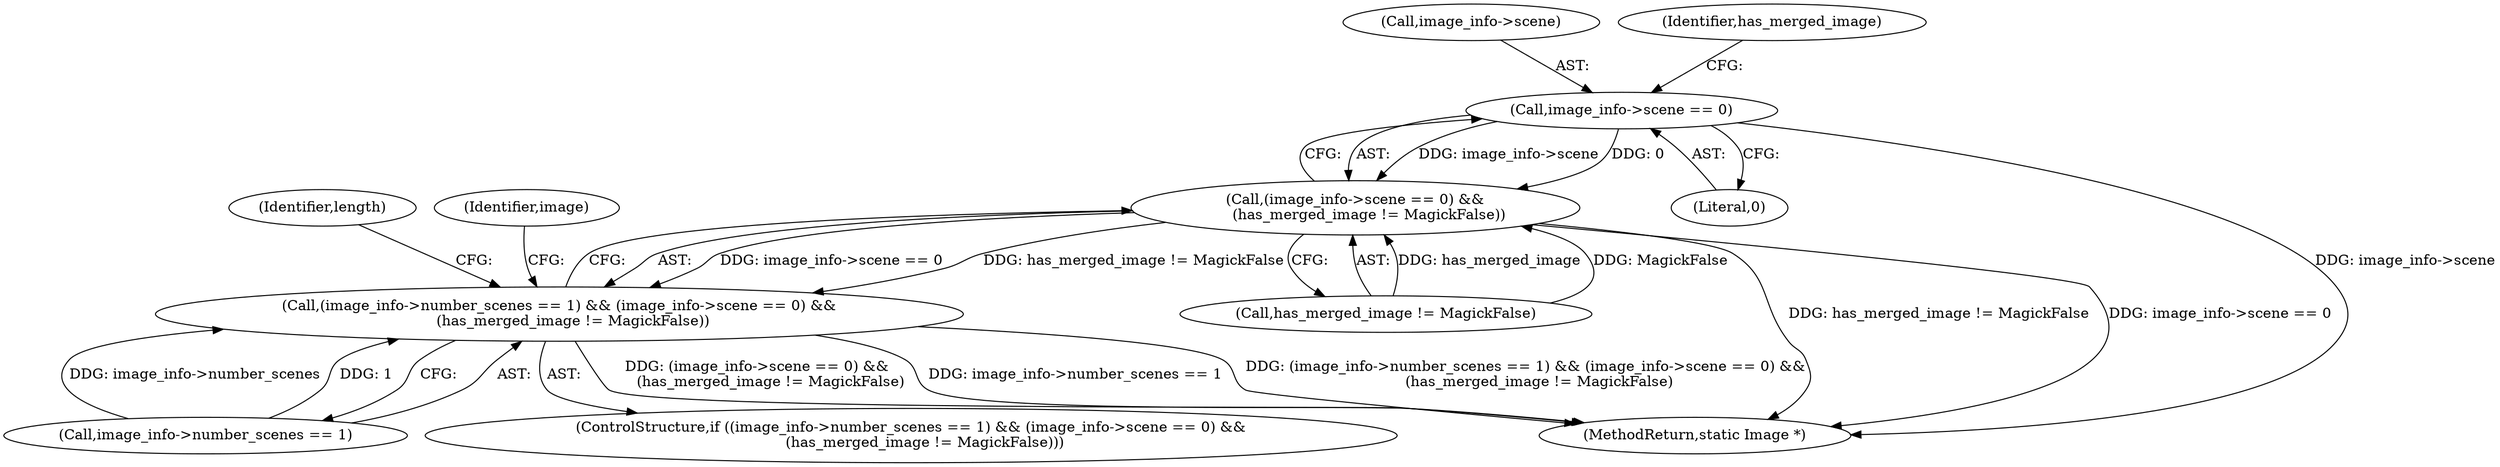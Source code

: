 digraph "0_ImageMagick_4b1b9c0522628887195bad3a6723f7000b0c9a58@pointer" {
"1000854" [label="(Call,image_info->scene == 0)"];
"1000853" [label="(Call,(image_info->scene == 0) &&\n      (has_merged_image != MagickFalse))"];
"1000847" [label="(Call,(image_info->number_scenes == 1) && (image_info->scene == 0) &&\n      (has_merged_image != MagickFalse))"];
"1000858" [label="(Literal,0)"];
"1000847" [label="(Call,(image_info->number_scenes == 1) && (image_info->scene == 0) &&\n      (has_merged_image != MagickFalse))"];
"1000855" [label="(Call,image_info->scene)"];
"1000859" [label="(Call,has_merged_image != MagickFalse)"];
"1000866" [label="(Identifier,image)"];
"1001061" [label="(MethodReturn,static Image *)"];
"1000853" [label="(Call,(image_info->scene == 0) &&\n      (has_merged_image != MagickFalse))"];
"1000880" [label="(Identifier,length)"];
"1000860" [label="(Identifier,has_merged_image)"];
"1000854" [label="(Call,image_info->scene == 0)"];
"1000848" [label="(Call,image_info->number_scenes == 1)"];
"1000846" [label="(ControlStructure,if ((image_info->number_scenes == 1) && (image_info->scene == 0) &&\n      (has_merged_image != MagickFalse)))"];
"1000854" -> "1000853"  [label="AST: "];
"1000854" -> "1000858"  [label="CFG: "];
"1000855" -> "1000854"  [label="AST: "];
"1000858" -> "1000854"  [label="AST: "];
"1000860" -> "1000854"  [label="CFG: "];
"1000853" -> "1000854"  [label="CFG: "];
"1000854" -> "1001061"  [label="DDG: image_info->scene"];
"1000854" -> "1000853"  [label="DDG: image_info->scene"];
"1000854" -> "1000853"  [label="DDG: 0"];
"1000853" -> "1000847"  [label="AST: "];
"1000853" -> "1000859"  [label="CFG: "];
"1000859" -> "1000853"  [label="AST: "];
"1000847" -> "1000853"  [label="CFG: "];
"1000853" -> "1001061"  [label="DDG: has_merged_image != MagickFalse"];
"1000853" -> "1001061"  [label="DDG: image_info->scene == 0"];
"1000853" -> "1000847"  [label="DDG: image_info->scene == 0"];
"1000853" -> "1000847"  [label="DDG: has_merged_image != MagickFalse"];
"1000859" -> "1000853"  [label="DDG: has_merged_image"];
"1000859" -> "1000853"  [label="DDG: MagickFalse"];
"1000847" -> "1000846"  [label="AST: "];
"1000847" -> "1000848"  [label="CFG: "];
"1000848" -> "1000847"  [label="AST: "];
"1000866" -> "1000847"  [label="CFG: "];
"1000880" -> "1000847"  [label="CFG: "];
"1000847" -> "1001061"  [label="DDG: (image_info->scene == 0) &&\n      (has_merged_image != MagickFalse)"];
"1000847" -> "1001061"  [label="DDG: image_info->number_scenes == 1"];
"1000847" -> "1001061"  [label="DDG: (image_info->number_scenes == 1) && (image_info->scene == 0) &&\n      (has_merged_image != MagickFalse)"];
"1000848" -> "1000847"  [label="DDG: image_info->number_scenes"];
"1000848" -> "1000847"  [label="DDG: 1"];
}
